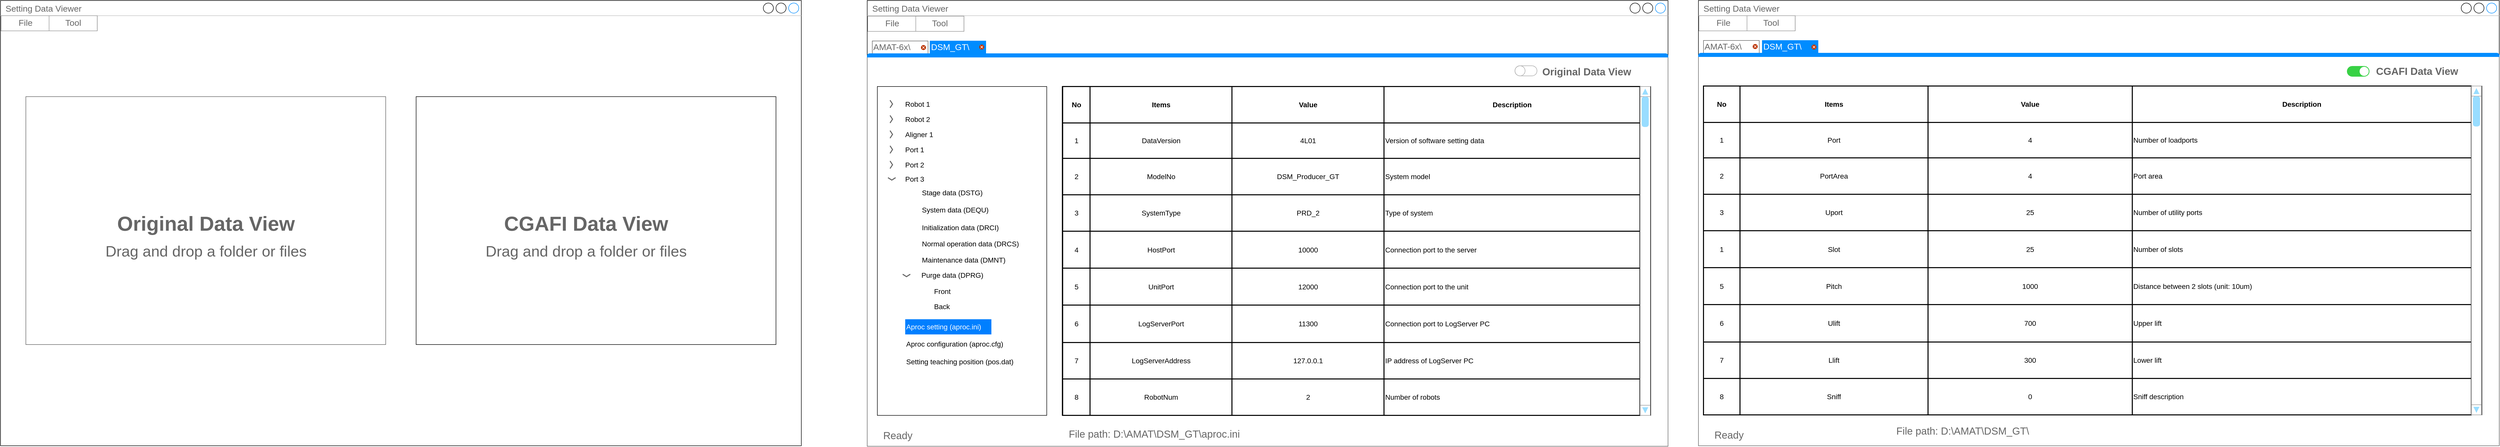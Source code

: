 <mxfile>
    <diagram id="3_IbKChYlmd3eDV4ek93" name="Page-1">
        <mxGraphModel dx="5544" dy="3000" grid="1" gridSize="10" guides="1" tooltips="1" connect="1" arrows="1" fold="1" page="1" pageScale="1" pageWidth="1600" pageHeight="900" math="0" shadow="0">
            <root>
                <mxCell id="0"/>
                <mxCell id="1" parent="0"/>
                <mxCell id="167" value="" style="group" parent="1" vertex="1" connectable="0">
                    <mxGeometry x="10" y="10" width="1580" height="880" as="geometry"/>
                </mxCell>
                <mxCell id="2" value="Setting Data Viewer" style="strokeWidth=1;shadow=0;dashed=0;align=center;html=1;shape=mxgraph.mockup.containers.window;align=left;verticalAlign=top;spacingLeft=8;strokeColor2=#008cff;strokeColor3=#c4c4c4;fontColor=#666666;mainText=;fontSize=17;labelBackgroundColor=none;" parent="167" vertex="1">
                    <mxGeometry width="1580" height="880" as="geometry"/>
                </mxCell>
                <mxCell id="8" value="" style="strokeWidth=1;shadow=0;dashed=0;align=center;html=1;shape=mxgraph.mockup.forms.rrect;rSize=0;strokeColor=#999999;" parent="167" vertex="1">
                    <mxGeometry x="1" y="30" width="190" height="30" as="geometry"/>
                </mxCell>
                <mxCell id="9" value="File" style="strokeColor=inherit;fillColor=inherit;gradientColor=inherit;strokeWidth=1;shadow=0;dashed=0;align=center;html=1;shape=mxgraph.mockup.forms.rrect;rSize=0;fontSize=17;fontColor=#666666;" parent="8" vertex="1">
                    <mxGeometry width="95" height="30" as="geometry"/>
                </mxCell>
                <mxCell id="10" value="Tool" style="strokeColor=inherit;fillColor=inherit;gradientColor=inherit;strokeWidth=1;shadow=0;dashed=0;align=center;html=1;shape=mxgraph.mockup.forms.rrect;rSize=0;fontSize=17;fontColor=#666666;" parent="8" vertex="1">
                    <mxGeometry x="94.829" width="95" height="30" as="geometry"/>
                </mxCell>
                <mxCell id="37" value="" style="whiteSpace=wrap;html=1;strokeColor=#666666;fontColor=#666666;" parent="167" vertex="1">
                    <mxGeometry x="50" y="190" width="710" height="490" as="geometry"/>
                </mxCell>
                <mxCell id="38" value="" style="whiteSpace=wrap;html=1;" parent="167" vertex="1">
                    <mxGeometry x="820" y="190" width="710" height="490" as="geometry"/>
                </mxCell>
                <mxCell id="39" value="&lt;font color=&quot;#666666&quot;&gt;Original Data View&lt;/font&gt;" style="text;html=1;align=center;verticalAlign=middle;resizable=0;points=[];autosize=1;strokeColor=none;fillColor=none;fontStyle=1;fontSize=40;" parent="167" vertex="1">
                    <mxGeometry x="220" y="410" width="370" height="60" as="geometry"/>
                </mxCell>
                <mxCell id="40" value="&lt;font color=&quot;#666666&quot;&gt;CGAFI Data View&lt;/font&gt;" style="text;html=1;align=center;verticalAlign=middle;resizable=0;points=[];autosize=1;strokeColor=none;fillColor=none;fontStyle=1;fontSize=40;" parent="167" vertex="1">
                    <mxGeometry x="980" y="410" width="350" height="60" as="geometry"/>
                </mxCell>
                <mxCell id="59" value="Drag and drop a folder or files" style="text;html=1;align=center;verticalAlign=middle;resizable=0;points=[];autosize=1;strokeColor=none;fillColor=none;fontSize=30;fontColor=#666666;" parent="167" vertex="1">
                    <mxGeometry x="195" y="470" width="420" height="50" as="geometry"/>
                </mxCell>
                <mxCell id="60" value="Drag and drop a folder or files" style="text;html=1;align=center;verticalAlign=middle;resizable=0;points=[];autosize=1;strokeColor=none;fillColor=none;fontSize=30;fontColor=#666666;" parent="167" vertex="1">
                    <mxGeometry x="945" y="470" width="420" height="50" as="geometry"/>
                </mxCell>
                <mxCell id="168" value="" style="group" parent="1" vertex="1" connectable="0">
                    <mxGeometry x="1720" y="10" width="1580" height="881" as="geometry"/>
                </mxCell>
                <mxCell id="25" value="Setting Data Viewer" style="strokeWidth=1;shadow=0;dashed=0;align=center;html=1;shape=mxgraph.mockup.containers.window;align=left;verticalAlign=top;spacingLeft=8;strokeColor2=#008cff;strokeColor3=#c4c4c4;fontColor=#666666;mainText=;fontSize=17;labelBackgroundColor=none;" parent="168" vertex="1">
                    <mxGeometry width="1580" height="880" as="geometry"/>
                </mxCell>
                <mxCell id="26" value="" style="strokeWidth=1;shadow=0;dashed=0;align=center;html=1;shape=mxgraph.mockup.containers.marginRect2;rectMarginTop=32;strokeColor=#666666;gradientColor=none;" parent="168" vertex="1">
                    <mxGeometry y="80" width="1580" height="801" as="geometry"/>
                </mxCell>
                <mxCell id="27" value="AMAT-6x\" style="strokeColor=inherit;fillColor=inherit;gradientColor=inherit;strokeWidth=1;shadow=0;dashed=0;align=left;html=1;shape=mxgraph.mockup.containers.rrect;rSize=0;fontSize=17;fontColor=#666666;gradientColor=none;" parent="26" vertex="1">
                    <mxGeometry width="110" height="25" relative="1" as="geometry">
                        <mxPoint x="10" as="offset"/>
                    </mxGeometry>
                </mxCell>
                <mxCell id="28" value="DSM_GT\" style="strokeWidth=1;shadow=0;dashed=0;align=left;html=1;shape=mxgraph.mockup.containers.rrect;rSize=0;fontSize=17;fontColor=#ffffff;strokeColor=#008cff;fillColor=#008cff;" parent="26" vertex="1">
                    <mxGeometry width="110" height="25" relative="1" as="geometry">
                        <mxPoint x="124" as="offset"/>
                    </mxGeometry>
                </mxCell>
                <mxCell id="30" value="" style="strokeWidth=1;shadow=0;dashed=0;align=center;html=1;shape=mxgraph.mockup.containers.topButton;rSize=5;strokeColor=#008cff;fillColor=#008cff;gradientColor=none;resizeWidth=1;movable=0;deletable=1;" parent="26" vertex="1">
                    <mxGeometry width="1580" height="7" relative="1" as="geometry">
                        <mxPoint y="25" as="offset"/>
                    </mxGeometry>
                </mxCell>
                <mxCell id="32" value="" style="whiteSpace=wrap;html=1;" parent="26" vertex="1">
                    <mxGeometry x="384.62" y="90" width="1161.24" height="650" as="geometry"/>
                </mxCell>
                <mxCell id="58" value="" style="group" parent="26" vertex="1" connectable="0">
                    <mxGeometry x="20" y="90" width="334.23" height="650" as="geometry"/>
                </mxCell>
                <mxCell id="33" value="" style="whiteSpace=wrap;html=1;" parent="58" vertex="1">
                    <mxGeometry width="334.23" height="650" as="geometry"/>
                </mxCell>
                <mxCell id="50" value="" style="group" parent="58" vertex="1" connectable="0">
                    <mxGeometry x="25" y="20.0" width="140" height="30" as="geometry"/>
                </mxCell>
                <mxCell id="51" value="" style="html=1;verticalLabelPosition=bottom;labelBackgroundColor=#ffffff;verticalAlign=top;shadow=0;dashed=0;strokeWidth=2;shape=mxgraph.ios7.misc.down;strokeColor=#666666;fontSize=12;fontColor=#000000;fillColor=#666666;rotation=-90;" parent="50" vertex="1">
                    <mxGeometry x="-5" y="12.174" width="15" height="4.87" as="geometry"/>
                </mxCell>
                <mxCell id="52" value="&lt;font style=&quot;font-size: 14px;&quot;&gt;Robot 1&lt;/font&gt;" style="text;html=1;align=left;verticalAlign=middle;resizable=0;points=[];autosize=1;strokeColor=none;fillColor=none;fontSize=12;fontColor=#000000;" parent="50" vertex="1">
                    <mxGeometry x="28" width="70" height="30" as="geometry"/>
                </mxCell>
                <mxCell id="90" value="" style="group" parent="58" vertex="1" connectable="0">
                    <mxGeometry x="25" y="110.0" width="140" height="30" as="geometry"/>
                </mxCell>
                <mxCell id="91" value="" style="html=1;verticalLabelPosition=bottom;labelBackgroundColor=#ffffff;verticalAlign=top;shadow=0;dashed=0;strokeWidth=2;shape=mxgraph.ios7.misc.down;strokeColor=#666666;fontSize=12;fontColor=#000000;fillColor=#666666;rotation=-90;" parent="90" vertex="1">
                    <mxGeometry x="-5" y="12.174" width="15" height="4.87" as="geometry"/>
                </mxCell>
                <mxCell id="92" value="&lt;font style=&quot;font-size: 14px;&quot;&gt;Port 1&lt;/font&gt;" style="text;html=1;align=left;verticalAlign=middle;resizable=0;points=[];autosize=1;strokeColor=none;fillColor=none;fontSize=12;fontColor=#000000;" parent="90" vertex="1">
                    <mxGeometry x="28" width="60" height="30" as="geometry"/>
                </mxCell>
                <mxCell id="84" value="" style="group" parent="58" vertex="1" connectable="0">
                    <mxGeometry x="25" y="80.0" width="140" height="30" as="geometry"/>
                </mxCell>
                <mxCell id="85" value="" style="html=1;verticalLabelPosition=bottom;labelBackgroundColor=#ffffff;verticalAlign=top;shadow=0;dashed=0;strokeWidth=2;shape=mxgraph.ios7.misc.down;strokeColor=#666666;fontSize=12;fontColor=#000000;fillColor=#666666;rotation=-90;" parent="84" vertex="1">
                    <mxGeometry x="-5" y="12.174" width="15" height="4.87" as="geometry"/>
                </mxCell>
                <mxCell id="86" value="&lt;font style=&quot;font-size: 14px;&quot;&gt;Aligner 1&lt;/font&gt;" style="text;html=1;align=left;verticalAlign=middle;resizable=0;points=[];autosize=1;strokeColor=none;fillColor=none;fontSize=12;fontColor=#000000;" parent="84" vertex="1">
                    <mxGeometry x="28" width="80" height="30" as="geometry"/>
                </mxCell>
                <mxCell id="81" value="" style="group" parent="58" vertex="1" connectable="0">
                    <mxGeometry x="25" y="50.0" width="140" height="30" as="geometry"/>
                </mxCell>
                <mxCell id="82" value="" style="html=1;verticalLabelPosition=bottom;labelBackgroundColor=#ffffff;verticalAlign=top;shadow=0;dashed=0;strokeWidth=2;shape=mxgraph.ios7.misc.down;strokeColor=#666666;fontSize=12;fontColor=#000000;fillColor=#666666;rotation=-90;" parent="81" vertex="1">
                    <mxGeometry x="-5" y="12.174" width="15" height="4.87" as="geometry"/>
                </mxCell>
                <mxCell id="83" value="&lt;font style=&quot;font-size: 14px;&quot;&gt;Robot 2&lt;/font&gt;" style="text;html=1;align=left;verticalAlign=middle;resizable=0;points=[];autosize=1;strokeColor=none;fillColor=none;fontSize=12;fontColor=#000000;" parent="81" vertex="1">
                    <mxGeometry x="28" width="70" height="30" as="geometry"/>
                </mxCell>
                <mxCell id="87" value="" style="group" parent="58" vertex="1" connectable="0">
                    <mxGeometry x="25" y="140.0" width="140" height="30" as="geometry"/>
                </mxCell>
                <mxCell id="88" value="" style="html=1;verticalLabelPosition=bottom;labelBackgroundColor=#ffffff;verticalAlign=top;shadow=0;dashed=0;strokeWidth=2;shape=mxgraph.ios7.misc.down;strokeColor=#666666;fontSize=12;fontColor=#000000;fillColor=#666666;rotation=-90;" parent="87" vertex="1">
                    <mxGeometry x="-5" y="12.174" width="15" height="4.87" as="geometry"/>
                </mxCell>
                <mxCell id="89" value="&lt;font style=&quot;font-size: 14px;&quot;&gt;Port 2&lt;/font&gt;" style="text;html=1;align=left;verticalAlign=middle;resizable=0;points=[];autosize=1;strokeColor=none;fillColor=none;fontSize=12;fontColor=#000000;" parent="87" vertex="1">
                    <mxGeometry x="28" width="60" height="30" as="geometry"/>
                </mxCell>
                <mxCell id="54" value="" style="group" parent="58" vertex="1" connectable="0">
                    <mxGeometry x="50" y="358.437" width="185" height="30" as="geometry"/>
                </mxCell>
                <mxCell id="55" value="&lt;font style=&quot;font-size: 14px;&quot;&gt;Purge data (DPRG)&lt;/font&gt;" style="text;html=1;align=left;verticalAlign=middle;resizable=0;points=[];autosize=1;strokeColor=none;fillColor=none;fontSize=12;fontColor=#000000;" parent="54" vertex="1">
                    <mxGeometry x="35" width="150" height="30" as="geometry"/>
                </mxCell>
                <mxCell id="56" value="" style="html=1;verticalLabelPosition=bottom;labelBackgroundColor=#ffffff;verticalAlign=top;shadow=0;dashed=0;strokeWidth=2;shape=mxgraph.ios7.misc.down;strokeColor=#666666;fontSize=12;fontColor=#000000;fillColor=#666666;rotation=0;" parent="54" vertex="1">
                    <mxGeometry y="12.562" width="15" height="4.87" as="geometry"/>
                </mxCell>
                <mxCell id="42" value="" style="group" parent="58" vertex="1" connectable="0">
                    <mxGeometry x="21" y="168.44" width="146" height="30" as="geometry"/>
                </mxCell>
                <mxCell id="43" value="" style="html=1;verticalLabelPosition=bottom;labelBackgroundColor=#ffffff;verticalAlign=top;shadow=0;dashed=0;strokeWidth=2;shape=mxgraph.ios7.misc.down;strokeColor=#666666;fontSize=12;fontColor=#000000;fillColor=#666666;rotation=0;" parent="42" vertex="1">
                    <mxGeometry y="11.687" width="15" height="4.87" as="geometry"/>
                </mxCell>
                <mxCell id="44" value="&lt;font style=&quot;font-size: 14px;&quot;&gt;Port 3&lt;/font&gt;" style="text;html=1;align=left;verticalAlign=middle;resizable=0;points=[];autosize=1;strokeColor=none;fillColor=none;fontSize=12;fontColor=#000000;" parent="42" vertex="1">
                    <mxGeometry x="32" width="60" height="30" as="geometry"/>
                </mxCell>
                <mxCell id="95" value="&lt;font style=&quot;font-size: 14px;&quot;&gt;Front&lt;/font&gt;" style="text;html=1;align=left;verticalAlign=middle;resizable=0;points=[];autosize=1;strokeColor=none;fillColor=none;fontSize=12;fontColor=#000000;" parent="58" vertex="1">
                    <mxGeometry x="110" y="389.997" width="60" height="30" as="geometry"/>
                </mxCell>
                <mxCell id="97" value="&lt;font style=&quot;font-size: 14px;&quot;&gt;Back&lt;/font&gt;" style="text;html=1;align=left;verticalAlign=middle;resizable=0;points=[];autosize=1;strokeColor=none;fillColor=none;fontSize=12;fontColor=#000000;" parent="58" vertex="1">
                    <mxGeometry x="110" y="419.997" width="50" height="30" as="geometry"/>
                </mxCell>
                <mxCell id="98" value="&lt;font style=&quot;font-size: 14px;&quot;&gt;Stage data (DSTG)&lt;/font&gt;" style="text;html=1;align=left;verticalAlign=middle;resizable=0;points=[];autosize=1;strokeColor=none;fillColor=none;fontSize=12;fontColor=#000000;" parent="58" vertex="1">
                    <mxGeometry x="86" y="194.997" width="140" height="30" as="geometry"/>
                </mxCell>
                <mxCell id="99" value="&lt;span style=&quot;font-size: 14px;&quot;&gt;System data (DEQU)&lt;/span&gt;" style="text;html=1;align=left;verticalAlign=middle;resizable=0;points=[];autosize=1;strokeColor=none;fillColor=none;fontSize=12;fontColor=#000000;" parent="58" vertex="1">
                    <mxGeometry x="86" y="228.997" width="150" height="30" as="geometry"/>
                </mxCell>
                <mxCell id="100" value="&lt;span style=&quot;font-size: 14px;&quot;&gt;Initialization data (DRCI)&lt;/span&gt;" style="text;html=1;align=left;verticalAlign=middle;resizable=0;points=[];autosize=1;strokeColor=none;fillColor=none;fontSize=12;fontColor=#000000;" parent="58" vertex="1">
                    <mxGeometry x="86" y="263.997" width="180" height="30" as="geometry"/>
                </mxCell>
                <mxCell id="102" value="&lt;span style=&quot;font-size: 14px;&quot;&gt;Maintenance data (DMNT)&lt;/span&gt;" style="text;html=1;align=left;verticalAlign=middle;resizable=0;points=[];autosize=1;strokeColor=none;fillColor=none;fontSize=12;fontColor=#000000;" parent="58" vertex="1">
                    <mxGeometry x="86" y="328.437" width="190" height="30" as="geometry"/>
                </mxCell>
                <mxCell id="101" value="&lt;span style=&quot;font-size: 14px;&quot;&gt;Normal operation data (DRCS)&lt;/span&gt;" style="text;html=1;align=left;verticalAlign=middle;resizable=0;points=[];autosize=1;strokeColor=none;fillColor=none;fontSize=12;fontColor=#000000;" parent="58" vertex="1">
                    <mxGeometry x="86" y="296.437" width="210" height="30" as="geometry"/>
                </mxCell>
                <mxCell id="106" value="&lt;font color=&quot;#ffffff&quot; style=&quot;font-size: 14px;&quot;&gt;Aproc setting (aproc.ini)&lt;/font&gt;" style="text;html=1;align=left;verticalAlign=middle;resizable=0;points=[];autosize=1;strokeColor=none;fillColor=#007FFF;fontSize=12;fontColor=#000000;" parent="58" vertex="1">
                    <mxGeometry x="55" y="459.997" width="170" height="30" as="geometry"/>
                </mxCell>
                <mxCell id="107" value="&lt;span style=&quot;font-size: 14px;&quot;&gt;Aproc configuration (aproc.cfg)&lt;/span&gt;" style="text;html=1;align=left;verticalAlign=middle;resizable=0;points=[];autosize=1;strokeColor=none;fillColor=none;fontSize=12;fontColor=#000000;" parent="58" vertex="1">
                    <mxGeometry x="55" y="493.997" width="210" height="30" as="geometry"/>
                </mxCell>
                <mxCell id="108" value="&lt;span style=&quot;font-size: 14px;&quot;&gt;Setting teaching position (pos.dat)&lt;/span&gt;" style="text;html=1;align=left;verticalAlign=middle;resizable=0;points=[];autosize=1;strokeColor=none;fillColor=none;fontSize=12;fontColor=#000000;" parent="58" vertex="1">
                    <mxGeometry x="55" y="528.997" width="240" height="30" as="geometry"/>
                </mxCell>
                <mxCell id="93" value="&lt;font style=&quot;font-size: 20px;&quot;&gt;Ready&lt;/font&gt;" style="text;html=1;align=center;verticalAlign=middle;resizable=0;points=[];autosize=1;strokeColor=none;fillColor=none;fontSize=30;fontColor=#666666;" parent="26" vertex="1">
                    <mxGeometry x="20" y="751" width="80" height="50" as="geometry"/>
                </mxCell>
                <mxCell id="109" value="Original Data View" style="text;html=1;align=left;verticalAlign=middle;resizable=0;points=[];autosize=1;strokeColor=none;fillColor=none;fontSize=20;fontColor=#666666;fontStyle=1" parent="26" vertex="1">
                    <mxGeometry x="1330" y="40" width="200" height="40" as="geometry"/>
                </mxCell>
                <mxCell id="110" value="&lt;font color=&quot;#666666&quot;&gt;File path: D:\AMAT\DSM_GT\aproc.ini&lt;/font&gt;" style="text;html=1;align=center;verticalAlign=middle;resizable=0;points=[];autosize=1;strokeColor=none;fillColor=none;fontSize=20;fontColor=#FFFFFF;" parent="26" vertex="1">
                    <mxGeometry x="385.62" y="756" width="360" height="40" as="geometry"/>
                </mxCell>
                <mxCell id="171" value="" style="shape=table;html=1;whiteSpace=wrap;startSize=0;container=1;collapsible=0;childLayout=tableLayout;strokeWidth=2;" vertex="1" parent="26">
                    <mxGeometry x="385.62" y="90" width="1139" height="650" as="geometry"/>
                </mxCell>
                <mxCell id="172" value="" style="shape=tableRow;horizontal=0;startSize=0;swimlaneHead=0;swimlaneBody=0;top=0;left=0;bottom=0;right=0;collapsible=0;dropTarget=0;fillColor=none;points=[[0,0.5],[1,0.5]];portConstraint=eastwest;" vertex="1" parent="171">
                    <mxGeometry width="1139" height="72" as="geometry"/>
                </mxCell>
                <mxCell id="173" value="&lt;font style=&quot;font-size: 14px;&quot;&gt;No&lt;/font&gt;" style="shape=partialRectangle;html=1;whiteSpace=wrap;connectable=0;fillColor=none;top=0;left=0;bottom=0;right=0;overflow=hidden;fontStyle=1" vertex="1" parent="172">
                    <mxGeometry width="54" height="72" as="geometry">
                        <mxRectangle width="54" height="72" as="alternateBounds"/>
                    </mxGeometry>
                </mxCell>
                <mxCell id="174" value="&lt;font style=&quot;font-size: 14px;&quot;&gt;Items&lt;/font&gt;" style="shape=partialRectangle;html=1;whiteSpace=wrap;connectable=0;fillColor=none;top=0;left=0;bottom=0;right=0;overflow=hidden;fontStyle=1" vertex="1" parent="172">
                    <mxGeometry x="54" width="280" height="72" as="geometry">
                        <mxRectangle width="280" height="72" as="alternateBounds"/>
                    </mxGeometry>
                </mxCell>
                <mxCell id="181" value="&lt;font style=&quot;font-size: 14px;&quot;&gt;Value&lt;/font&gt;" style="shape=partialRectangle;html=1;whiteSpace=wrap;connectable=0;fillColor=none;top=0;left=0;bottom=0;right=0;overflow=hidden;fontStyle=1" vertex="1" parent="172">
                    <mxGeometry x="334" width="300" height="72" as="geometry">
                        <mxRectangle width="300" height="72" as="alternateBounds"/>
                    </mxGeometry>
                </mxCell>
                <mxCell id="184" value="&lt;font style=&quot;font-size: 14px;&quot;&gt;Description&lt;/font&gt;" style="shape=partialRectangle;html=1;whiteSpace=wrap;connectable=0;fillColor=none;top=0;left=0;bottom=0;right=0;overflow=hidden;fontStyle=1" vertex="1" parent="172">
                    <mxGeometry x="634" width="505" height="72" as="geometry">
                        <mxRectangle width="505" height="72" as="alternateBounds"/>
                    </mxGeometry>
                </mxCell>
                <mxCell id="175" value="" style="shape=tableRow;horizontal=0;startSize=0;swimlaneHead=0;swimlaneBody=0;top=0;left=0;bottom=0;right=0;collapsible=0;dropTarget=0;fillColor=none;points=[[0,0.5],[1,0.5]];portConstraint=eastwest;" vertex="1" parent="171">
                    <mxGeometry y="72" width="1139" height="70" as="geometry"/>
                </mxCell>
                <mxCell id="176" value="1" style="shape=partialRectangle;html=1;whiteSpace=wrap;connectable=0;fillColor=none;top=0;left=0;bottom=0;right=0;overflow=hidden;fontSize=14;" vertex="1" parent="175">
                    <mxGeometry width="54" height="70" as="geometry">
                        <mxRectangle width="54" height="70" as="alternateBounds"/>
                    </mxGeometry>
                </mxCell>
                <mxCell id="177" value="&lt;font style=&quot;font-size: 14px;&quot;&gt;DataVersion&lt;/font&gt;" style="shape=partialRectangle;html=1;whiteSpace=wrap;connectable=0;fillColor=none;top=0;left=0;bottom=0;right=0;overflow=hidden;" vertex="1" parent="175">
                    <mxGeometry x="54" width="280" height="70" as="geometry">
                        <mxRectangle width="280" height="70" as="alternateBounds"/>
                    </mxGeometry>
                </mxCell>
                <mxCell id="182" value="&lt;font style=&quot;font-size: 14px;&quot;&gt;4L01&lt;/font&gt;" style="shape=partialRectangle;html=1;whiteSpace=wrap;connectable=0;fillColor=none;top=0;left=0;bottom=0;right=0;overflow=hidden;" vertex="1" parent="175">
                    <mxGeometry x="334" width="300" height="70" as="geometry">
                        <mxRectangle width="300" height="70" as="alternateBounds"/>
                    </mxGeometry>
                </mxCell>
                <mxCell id="185" value="&lt;font style=&quot;border-color: var(--border-color); font-size: 14px;&quot;&gt;Version of software setting&amp;nbsp;&lt;/font&gt;&lt;span style=&quot;border-color: var(--border-color); font-size: 14px;&quot;&gt;data&amp;nbsp;&lt;/span&gt;" style="shape=partialRectangle;html=1;whiteSpace=wrap;connectable=0;fillColor=none;top=0;left=0;bottom=0;right=0;overflow=hidden;align=left;" vertex="1" parent="175">
                    <mxGeometry x="634" width="505" height="70" as="geometry">
                        <mxRectangle width="505" height="70" as="alternateBounds"/>
                    </mxGeometry>
                </mxCell>
                <mxCell id="178" value="" style="shape=tableRow;horizontal=0;startSize=0;swimlaneHead=0;swimlaneBody=0;top=0;left=0;bottom=0;right=0;collapsible=0;dropTarget=0;fillColor=none;points=[[0,0.5],[1,0.5]];portConstraint=eastwest;" vertex="1" parent="171">
                    <mxGeometry y="142" width="1139" height="72" as="geometry"/>
                </mxCell>
                <mxCell id="179" value="&lt;span style=&quot;font-size: 14px;&quot;&gt;2&lt;/span&gt;" style="shape=partialRectangle;html=1;whiteSpace=wrap;connectable=0;fillColor=none;top=0;left=0;bottom=0;right=0;overflow=hidden;" vertex="1" parent="178">
                    <mxGeometry width="54" height="72" as="geometry">
                        <mxRectangle width="54" height="72" as="alternateBounds"/>
                    </mxGeometry>
                </mxCell>
                <mxCell id="180" value="&lt;span style=&quot;font-size: 14px;&quot;&gt;ModelNo&lt;/span&gt;" style="shape=partialRectangle;html=1;whiteSpace=wrap;connectable=0;fillColor=none;top=0;left=0;bottom=0;right=0;overflow=hidden;" vertex="1" parent="178">
                    <mxGeometry x="54" width="280" height="72" as="geometry">
                        <mxRectangle width="280" height="72" as="alternateBounds"/>
                    </mxGeometry>
                </mxCell>
                <mxCell id="183" value="&lt;span style=&quot;font-size: 14px;&quot;&gt;DSM_Producer_GT&lt;/span&gt;" style="shape=partialRectangle;html=1;whiteSpace=wrap;connectable=0;fillColor=none;top=0;left=0;bottom=0;right=0;overflow=hidden;" vertex="1" parent="178">
                    <mxGeometry x="334" width="300" height="72" as="geometry">
                        <mxRectangle width="300" height="72" as="alternateBounds"/>
                    </mxGeometry>
                </mxCell>
                <mxCell id="186" value="&lt;span style=&quot;font-size: 14px;&quot;&gt;System model&lt;/span&gt;" style="shape=partialRectangle;html=1;whiteSpace=wrap;connectable=0;fillColor=none;top=0;left=0;bottom=0;right=0;overflow=hidden;align=left;" vertex="1" parent="178">
                    <mxGeometry x="634" width="505" height="72" as="geometry">
                        <mxRectangle width="505" height="72" as="alternateBounds"/>
                    </mxGeometry>
                </mxCell>
                <mxCell id="196" style="shape=tableRow;horizontal=0;startSize=0;swimlaneHead=0;swimlaneBody=0;top=0;left=0;bottom=0;right=0;collapsible=0;dropTarget=0;fillColor=none;points=[[0,0.5],[1,0.5]];portConstraint=eastwest;" vertex="1" parent="171">
                    <mxGeometry y="214" width="1139" height="72" as="geometry"/>
                </mxCell>
                <mxCell id="197" value="&lt;span style=&quot;font-size: 14px;&quot;&gt;3&lt;/span&gt;" style="shape=partialRectangle;html=1;whiteSpace=wrap;connectable=0;fillColor=none;top=0;left=0;bottom=0;right=0;overflow=hidden;" vertex="1" parent="196">
                    <mxGeometry width="54" height="72" as="geometry">
                        <mxRectangle width="54" height="72" as="alternateBounds"/>
                    </mxGeometry>
                </mxCell>
                <mxCell id="198" value="&lt;span style=&quot;font-size: 14px;&quot;&gt;SystemType&lt;/span&gt;" style="shape=partialRectangle;html=1;whiteSpace=wrap;connectable=0;fillColor=none;top=0;left=0;bottom=0;right=0;overflow=hidden;" vertex="1" parent="196">
                    <mxGeometry x="54" width="280" height="72" as="geometry">
                        <mxRectangle width="280" height="72" as="alternateBounds"/>
                    </mxGeometry>
                </mxCell>
                <mxCell id="199" value="&lt;span style=&quot;font-size: 14px;&quot;&gt;PRD_2&lt;/span&gt;" style="shape=partialRectangle;html=1;whiteSpace=wrap;connectable=0;fillColor=none;top=0;left=0;bottom=0;right=0;overflow=hidden;" vertex="1" parent="196">
                    <mxGeometry x="334" width="300" height="72" as="geometry">
                        <mxRectangle width="300" height="72" as="alternateBounds"/>
                    </mxGeometry>
                </mxCell>
                <mxCell id="200" value="&lt;span style=&quot;font-size: 14px;&quot;&gt;Type of system&lt;/span&gt;" style="shape=partialRectangle;html=1;whiteSpace=wrap;connectable=0;fillColor=none;top=0;left=0;bottom=0;right=0;overflow=hidden;align=left;" vertex="1" parent="196">
                    <mxGeometry x="634" width="505" height="72" as="geometry">
                        <mxRectangle width="505" height="72" as="alternateBounds"/>
                    </mxGeometry>
                </mxCell>
                <mxCell id="202" style="shape=tableRow;horizontal=0;startSize=0;swimlaneHead=0;swimlaneBody=0;top=0;left=0;bottom=0;right=0;collapsible=0;dropTarget=0;fillColor=none;points=[[0,0.5],[1,0.5]];portConstraint=eastwest;" vertex="1" parent="171">
                    <mxGeometry y="286" width="1139" height="73" as="geometry"/>
                </mxCell>
                <mxCell id="203" value="&lt;span style=&quot;font-size: 14px;&quot;&gt;4&lt;/span&gt;" style="shape=partialRectangle;html=1;whiteSpace=wrap;connectable=0;fillColor=none;top=0;left=0;bottom=0;right=0;overflow=hidden;" vertex="1" parent="202">
                    <mxGeometry width="54" height="73" as="geometry">
                        <mxRectangle width="54" height="73" as="alternateBounds"/>
                    </mxGeometry>
                </mxCell>
                <mxCell id="204" value="&lt;span style=&quot;font-size: 14px;&quot;&gt;HostPort&lt;/span&gt;" style="shape=partialRectangle;html=1;whiteSpace=wrap;connectable=0;fillColor=none;top=0;left=0;bottom=0;right=0;overflow=hidden;" vertex="1" parent="202">
                    <mxGeometry x="54" width="280" height="73" as="geometry">
                        <mxRectangle width="280" height="73" as="alternateBounds"/>
                    </mxGeometry>
                </mxCell>
                <mxCell id="205" value="&lt;span style=&quot;font-size: 14px;&quot;&gt;10000&lt;/span&gt;" style="shape=partialRectangle;html=1;whiteSpace=wrap;connectable=0;fillColor=none;top=0;left=0;bottom=0;right=0;overflow=hidden;" vertex="1" parent="202">
                    <mxGeometry x="334" width="300" height="73" as="geometry">
                        <mxRectangle width="300" height="73" as="alternateBounds"/>
                    </mxGeometry>
                </mxCell>
                <mxCell id="206" value="&lt;span style=&quot;font-size: 14px;&quot;&gt;Connection port to the server&lt;/span&gt;" style="shape=partialRectangle;html=1;whiteSpace=wrap;connectable=0;fillColor=none;top=0;left=0;bottom=0;right=0;overflow=hidden;align=left;" vertex="1" parent="202">
                    <mxGeometry x="634" width="505" height="73" as="geometry">
                        <mxRectangle width="505" height="73" as="alternateBounds"/>
                    </mxGeometry>
                </mxCell>
                <mxCell id="208" style="shape=tableRow;horizontal=0;startSize=0;swimlaneHead=0;swimlaneBody=0;top=0;left=0;bottom=0;right=0;collapsible=0;dropTarget=0;fillColor=none;points=[[0,0.5],[1,0.5]];portConstraint=eastwest;" vertex="1" parent="171">
                    <mxGeometry y="359" width="1139" height="73" as="geometry"/>
                </mxCell>
                <mxCell id="209" value="&lt;span style=&quot;font-size: 14px;&quot;&gt;5&lt;/span&gt;" style="shape=partialRectangle;html=1;whiteSpace=wrap;connectable=0;fillColor=none;top=0;left=0;bottom=0;right=0;overflow=hidden;" vertex="1" parent="208">
                    <mxGeometry width="54" height="73" as="geometry">
                        <mxRectangle width="54" height="73" as="alternateBounds"/>
                    </mxGeometry>
                </mxCell>
                <mxCell id="210" value="&lt;span style=&quot;font-size: 14px;&quot;&gt;UnitPort&lt;/span&gt;" style="shape=partialRectangle;html=1;whiteSpace=wrap;connectable=0;fillColor=none;top=0;left=0;bottom=0;right=0;overflow=hidden;" vertex="1" parent="208">
                    <mxGeometry x="54" width="280" height="73" as="geometry">
                        <mxRectangle width="280" height="73" as="alternateBounds"/>
                    </mxGeometry>
                </mxCell>
                <mxCell id="211" value="&lt;span style=&quot;font-size: 14px;&quot;&gt;12000&lt;/span&gt;" style="shape=partialRectangle;html=1;whiteSpace=wrap;connectable=0;fillColor=none;top=0;left=0;bottom=0;right=0;overflow=hidden;" vertex="1" parent="208">
                    <mxGeometry x="334" width="300" height="73" as="geometry">
                        <mxRectangle width="300" height="73" as="alternateBounds"/>
                    </mxGeometry>
                </mxCell>
                <mxCell id="212" value="&lt;span style=&quot;font-size: 14px;&quot;&gt;Connection port to the unit&lt;/span&gt;" style="shape=partialRectangle;html=1;whiteSpace=wrap;connectable=0;fillColor=none;top=0;left=0;bottom=0;right=0;overflow=hidden;align=left;" vertex="1" parent="208">
                    <mxGeometry x="634" width="505" height="73" as="geometry">
                        <mxRectangle width="505" height="73" as="alternateBounds"/>
                    </mxGeometry>
                </mxCell>
                <mxCell id="226" style="shape=tableRow;horizontal=0;startSize=0;swimlaneHead=0;swimlaneBody=0;top=0;left=0;bottom=0;right=0;collapsible=0;dropTarget=0;fillColor=none;points=[[0,0.5],[1,0.5]];portConstraint=eastwest;" vertex="1" parent="171">
                    <mxGeometry y="432" width="1139" height="74" as="geometry"/>
                </mxCell>
                <mxCell id="227" value="&lt;span style=&quot;font-size: 14px;&quot;&gt;6&lt;/span&gt;" style="shape=partialRectangle;html=1;whiteSpace=wrap;connectable=0;fillColor=none;top=0;left=0;bottom=0;right=0;overflow=hidden;" vertex="1" parent="226">
                    <mxGeometry width="54" height="74" as="geometry">
                        <mxRectangle width="54" height="74" as="alternateBounds"/>
                    </mxGeometry>
                </mxCell>
                <mxCell id="228" value="&lt;span style=&quot;font-size: 14px;&quot;&gt;LogServerPort&lt;/span&gt;" style="shape=partialRectangle;html=1;whiteSpace=wrap;connectable=0;fillColor=none;top=0;left=0;bottom=0;right=0;overflow=hidden;" vertex="1" parent="226">
                    <mxGeometry x="54" width="280" height="74" as="geometry">
                        <mxRectangle width="280" height="74" as="alternateBounds"/>
                    </mxGeometry>
                </mxCell>
                <mxCell id="229" value="&lt;span style=&quot;font-size: 14px;&quot;&gt;11300&lt;/span&gt;" style="shape=partialRectangle;html=1;whiteSpace=wrap;connectable=0;fillColor=none;top=0;left=0;bottom=0;right=0;overflow=hidden;" vertex="1" parent="226">
                    <mxGeometry x="334" width="300" height="74" as="geometry">
                        <mxRectangle width="300" height="74" as="alternateBounds"/>
                    </mxGeometry>
                </mxCell>
                <mxCell id="230" value="&lt;span style=&quot;font-size: 14px;&quot;&gt;Connection port to LogServer PC&lt;/span&gt;" style="shape=partialRectangle;html=1;whiteSpace=wrap;connectable=0;fillColor=none;top=0;left=0;bottom=0;right=0;overflow=hidden;align=left;" vertex="1" parent="226">
                    <mxGeometry x="634" width="505" height="74" as="geometry">
                        <mxRectangle width="505" height="74" as="alternateBounds"/>
                    </mxGeometry>
                </mxCell>
                <mxCell id="221" style="shape=tableRow;horizontal=0;startSize=0;swimlaneHead=0;swimlaneBody=0;top=0;left=0;bottom=0;right=0;collapsible=0;dropTarget=0;fillColor=none;points=[[0,0.5],[1,0.5]];portConstraint=eastwest;" vertex="1" parent="171">
                    <mxGeometry y="506" width="1139" height="72" as="geometry"/>
                </mxCell>
                <mxCell id="222" value="&lt;span style=&quot;font-size: 14px;&quot;&gt;7&lt;/span&gt;" style="shape=partialRectangle;html=1;whiteSpace=wrap;connectable=0;fillColor=none;top=0;left=0;bottom=0;right=0;overflow=hidden;" vertex="1" parent="221">
                    <mxGeometry width="54" height="72" as="geometry">
                        <mxRectangle width="54" height="72" as="alternateBounds"/>
                    </mxGeometry>
                </mxCell>
                <mxCell id="223" value="&lt;span style=&quot;font-size: 14px;&quot;&gt;LogServerAddress&lt;/span&gt;" style="shape=partialRectangle;html=1;whiteSpace=wrap;connectable=0;fillColor=none;top=0;left=0;bottom=0;right=0;overflow=hidden;" vertex="1" parent="221">
                    <mxGeometry x="54" width="280" height="72" as="geometry">
                        <mxRectangle width="280" height="72" as="alternateBounds"/>
                    </mxGeometry>
                </mxCell>
                <mxCell id="224" value="&lt;span style=&quot;font-size: 14px;&quot;&gt;127.0.0.1&lt;/span&gt;" style="shape=partialRectangle;html=1;whiteSpace=wrap;connectable=0;fillColor=none;top=0;left=0;bottom=0;right=0;overflow=hidden;" vertex="1" parent="221">
                    <mxGeometry x="334" width="300" height="72" as="geometry">
                        <mxRectangle width="300" height="72" as="alternateBounds"/>
                    </mxGeometry>
                </mxCell>
                <mxCell id="225" value="&lt;span style=&quot;font-size: 14px;&quot;&gt;IP address of LogServer PC&lt;/span&gt;" style="shape=partialRectangle;html=1;whiteSpace=wrap;connectable=0;fillColor=none;top=0;left=0;bottom=0;right=0;overflow=hidden;align=left;" vertex="1" parent="221">
                    <mxGeometry x="634" width="505" height="72" as="geometry">
                        <mxRectangle width="505" height="72" as="alternateBounds"/>
                    </mxGeometry>
                </mxCell>
                <mxCell id="214" style="shape=tableRow;horizontal=0;startSize=0;swimlaneHead=0;swimlaneBody=0;top=0;left=0;bottom=0;right=0;collapsible=0;dropTarget=0;fillColor=none;points=[[0,0.5],[1,0.5]];portConstraint=eastwest;" vertex="1" parent="171">
                    <mxGeometry y="578" width="1139" height="72" as="geometry"/>
                </mxCell>
                <mxCell id="215" value="&lt;span style=&quot;font-size: 14px;&quot;&gt;8&lt;/span&gt;" style="shape=partialRectangle;html=1;whiteSpace=wrap;connectable=0;fillColor=none;top=0;left=0;bottom=0;right=0;overflow=hidden;" vertex="1" parent="214">
                    <mxGeometry width="54" height="72" as="geometry">
                        <mxRectangle width="54" height="72" as="alternateBounds"/>
                    </mxGeometry>
                </mxCell>
                <mxCell id="216" value="&lt;span style=&quot;font-size: 14px;&quot;&gt;RobotNum&lt;/span&gt;" style="shape=partialRectangle;html=1;whiteSpace=wrap;connectable=0;fillColor=none;top=0;left=0;bottom=0;right=0;overflow=hidden;" vertex="1" parent="214">
                    <mxGeometry x="54" width="280" height="72" as="geometry">
                        <mxRectangle width="280" height="72" as="alternateBounds"/>
                    </mxGeometry>
                </mxCell>
                <mxCell id="217" value="&lt;span style=&quot;font-size: 14px;&quot;&gt;2&lt;/span&gt;" style="shape=partialRectangle;html=1;whiteSpace=wrap;connectable=0;fillColor=none;top=0;left=0;bottom=0;right=0;overflow=hidden;" vertex="1" parent="214">
                    <mxGeometry x="334" width="300" height="72" as="geometry">
                        <mxRectangle width="300" height="72" as="alternateBounds"/>
                    </mxGeometry>
                </mxCell>
                <mxCell id="218" value="&lt;span style=&quot;font-size: 14px;&quot;&gt;Number of robots&lt;/span&gt;" style="shape=partialRectangle;html=1;whiteSpace=wrap;connectable=0;fillColor=none;top=0;left=0;bottom=0;right=0;overflow=hidden;align=left;" vertex="1" parent="214">
                    <mxGeometry x="634" width="505" height="72" as="geometry">
                        <mxRectangle width="505" height="72" as="alternateBounds"/>
                    </mxGeometry>
                </mxCell>
                <mxCell id="283" value="" style="html=1;shadow=0;dashed=0;shape=mxgraph.atlassian.close;fillColor=#BA3200;strokeColor=none;html=1;sketch=0;fontSize=14;aspect=fixed;" vertex="1" parent="26">
                    <mxGeometry x="106" y="8" width="10" height="10" as="geometry"/>
                </mxCell>
                <mxCell id="284" value="" style="html=1;shadow=0;dashed=0;shape=mxgraph.atlassian.close;fillColor=#BA3200;strokeColor=none;html=1;sketch=0;fontSize=14;aspect=fixed;" vertex="1" parent="26">
                    <mxGeometry x="221" y="7" width="10" height="10" as="geometry"/>
                </mxCell>
                <mxCell id="34" value="" style="strokeWidth=1;shadow=0;dashed=0;align=center;html=1;shape=mxgraph.mockup.forms.rrect;rSize=0;strokeColor=#999999;" parent="168" vertex="1">
                    <mxGeometry x="1" y="31" width="190" height="30" as="geometry"/>
                </mxCell>
                <mxCell id="35" value="File" style="strokeColor=inherit;fillColor=inherit;gradientColor=inherit;strokeWidth=1;shadow=0;dashed=0;align=center;html=1;shape=mxgraph.mockup.forms.rrect;rSize=0;fontSize=17;fontColor=#666666;" parent="34" vertex="1">
                    <mxGeometry width="95" height="30" as="geometry"/>
                </mxCell>
                <mxCell id="36" value="Tool" style="strokeColor=inherit;fillColor=inherit;gradientColor=inherit;strokeWidth=1;shadow=0;dashed=0;align=center;html=1;shape=mxgraph.mockup.forms.rrect;rSize=0;fontSize=17;fontColor=#666666;" parent="34" vertex="1">
                    <mxGeometry x="94.829" width="95" height="30" as="geometry"/>
                </mxCell>
                <mxCell id="68" value="" style="html=1;verticalLabelPosition=bottom;labelBackgroundColor=#ffffff;verticalAlign=top;shadow=0;dashed=0;strokeWidth=1;shape=mxgraph.ios7ui.onOffButton;buttonState=off;strokeColor=#38D145;strokeColor2=#aaaaaa;fillColor=#38D145;fillColor2=#ffffff;fontSize=30;fontColor=#666666;" parent="168" vertex="1">
                    <mxGeometry x="1278" y="129" width="43.5" height="20" as="geometry"/>
                </mxCell>
                <mxCell id="220" value="" style="verticalLabelPosition=bottom;shadow=0;dashed=0;align=center;html=1;verticalAlign=top;strokeWidth=1;shape=mxgraph.mockup.navigation.scrollBar;strokeColor=#999999;barPos=100;fillColor2=#99ddff;strokeColor2=none;direction=north;" vertex="1" parent="168">
                    <mxGeometry x="1525" y="170" width="20" height="650" as="geometry"/>
                </mxCell>
                <mxCell id="169" value="" style="group" parent="1" vertex="1" connectable="0">
                    <mxGeometry x="3360" y="10" width="1580" height="880" as="geometry"/>
                </mxCell>
                <mxCell id="111" value="Setting Data Viewer" style="strokeWidth=1;shadow=0;dashed=0;align=center;html=1;shape=mxgraph.mockup.containers.window;align=left;verticalAlign=top;spacingLeft=8;strokeColor2=#008cff;strokeColor3=#c4c4c4;fontColor=#666666;mainText=;fontSize=17;labelBackgroundColor=none;" parent="169" vertex="1">
                    <mxGeometry width="1580" height="880" as="geometry"/>
                </mxCell>
                <mxCell id="112" value="" style="strokeWidth=1;shadow=0;dashed=0;align=center;html=1;shape=mxgraph.mockup.containers.marginRect2;rectMarginTop=32;strokeColor=#666666;gradientColor=none;" parent="169" vertex="1">
                    <mxGeometry y="79" width="1580" height="801" as="geometry"/>
                </mxCell>
                <mxCell id="113" value="AMAT-6x\" style="strokeColor=inherit;fillColor=inherit;gradientColor=inherit;strokeWidth=1;shadow=0;dashed=0;align=left;html=1;shape=mxgraph.mockup.containers.rrect;rSize=0;fontSize=17;fontColor=#666666;gradientColor=none;" parent="112" vertex="1">
                    <mxGeometry width="110" height="25" relative="1" as="geometry">
                        <mxPoint x="10" as="offset"/>
                    </mxGeometry>
                </mxCell>
                <mxCell id="114" value="DSM_GT\" style="strokeWidth=1;shadow=0;dashed=0;align=left;html=1;shape=mxgraph.mockup.containers.rrect;rSize=0;fontSize=17;fontColor=#ffffff;strokeColor=#008cff;fillColor=#008cff;" parent="112" vertex="1">
                    <mxGeometry width="110" height="25" relative="1" as="geometry">
                        <mxPoint x="126" as="offset"/>
                    </mxGeometry>
                </mxCell>
                <mxCell id="115" value="" style="strokeWidth=1;shadow=0;dashed=0;align=center;html=1;shape=mxgraph.mockup.containers.topButton;rSize=5;strokeColor=#008cff;fillColor=#008cff;gradientColor=none;resizeWidth=1;movable=0;deletable=1;" parent="112" vertex="1">
                    <mxGeometry width="1580" height="7" relative="1" as="geometry">
                        <mxPoint y="25" as="offset"/>
                    </mxGeometry>
                </mxCell>
                <mxCell id="116" value="" style="whiteSpace=wrap;html=1;" parent="112" vertex="1">
                    <mxGeometry x="10" y="90" width="1535.86" height="650" as="geometry"/>
                </mxCell>
                <mxCell id="154" value="&lt;font style=&quot;font-size: 20px;&quot;&gt;Ready&lt;/font&gt;" style="text;html=1;align=center;verticalAlign=middle;resizable=0;points=[];autosize=1;strokeColor=none;fillColor=none;fontSize=30;fontColor=#666666;" parent="112" vertex="1">
                    <mxGeometry x="20" y="751" width="80" height="50" as="geometry"/>
                </mxCell>
                <mxCell id="155" value="CGAFI Data View" style="text;html=1;align=left;verticalAlign=middle;resizable=0;points=[];autosize=1;strokeColor=none;fillColor=none;fontSize=20;fontColor=#666666;fontStyle=1" parent="112" vertex="1">
                    <mxGeometry x="1335" y="40" width="190" height="40" as="geometry"/>
                </mxCell>
                <mxCell id="170" value="&lt;font color=&quot;#666666&quot;&gt;File path: D:\AMAT\DSM_GT\&lt;/font&gt;" style="text;html=1;align=center;verticalAlign=middle;resizable=0;points=[];autosize=1;strokeColor=none;fillColor=none;fontSize=20;fontColor=#FFFFFF;" parent="112" vertex="1">
                    <mxGeometry x="376" y="751" width="290" height="40" as="geometry"/>
                </mxCell>
                <mxCell id="231" value="" style="shape=table;html=1;whiteSpace=wrap;startSize=0;container=1;collapsible=0;childLayout=tableLayout;strokeWidth=2;" vertex="1" parent="112">
                    <mxGeometry x="10" y="90" width="1515" height="650" as="geometry"/>
                </mxCell>
                <mxCell id="232" value="" style="shape=tableRow;horizontal=0;startSize=0;swimlaneHead=0;swimlaneBody=0;top=0;left=0;bottom=0;right=0;collapsible=0;dropTarget=0;fillColor=none;points=[[0,0.5],[1,0.5]];portConstraint=eastwest;" vertex="1" parent="231">
                    <mxGeometry width="1515" height="72" as="geometry"/>
                </mxCell>
                <mxCell id="233" value="&lt;font style=&quot;font-size: 14px;&quot;&gt;No&lt;/font&gt;" style="shape=partialRectangle;html=1;whiteSpace=wrap;connectable=0;fillColor=none;top=0;left=0;bottom=0;right=0;overflow=hidden;fontStyle=1" vertex="1" parent="232">
                    <mxGeometry width="72" height="72" as="geometry">
                        <mxRectangle width="72" height="72" as="alternateBounds"/>
                    </mxGeometry>
                </mxCell>
                <mxCell id="234" value="&lt;font style=&quot;font-size: 14px;&quot;&gt;Items&lt;/font&gt;" style="shape=partialRectangle;html=1;whiteSpace=wrap;connectable=0;fillColor=none;top=0;left=0;bottom=0;right=0;overflow=hidden;fontStyle=1" vertex="1" parent="232">
                    <mxGeometry x="72" width="371" height="72" as="geometry">
                        <mxRectangle width="371" height="72" as="alternateBounds"/>
                    </mxGeometry>
                </mxCell>
                <mxCell id="235" value="&lt;font style=&quot;font-size: 14px;&quot;&gt;Value&lt;/font&gt;" style="shape=partialRectangle;html=1;whiteSpace=wrap;connectable=0;fillColor=none;top=0;left=0;bottom=0;right=0;overflow=hidden;fontStyle=1" vertex="1" parent="232">
                    <mxGeometry x="443" width="403" height="72" as="geometry">
                        <mxRectangle width="403" height="72" as="alternateBounds"/>
                    </mxGeometry>
                </mxCell>
                <mxCell id="236" value="&lt;font style=&quot;font-size: 14px;&quot;&gt;Description&lt;/font&gt;" style="shape=partialRectangle;html=1;whiteSpace=wrap;connectable=0;fillColor=none;top=0;left=0;bottom=0;right=0;overflow=hidden;fontStyle=1" vertex="1" parent="232">
                    <mxGeometry x="846" width="669" height="72" as="geometry">
                        <mxRectangle width="669" height="72" as="alternateBounds"/>
                    </mxGeometry>
                </mxCell>
                <mxCell id="237" value="" style="shape=tableRow;horizontal=0;startSize=0;swimlaneHead=0;swimlaneBody=0;top=0;left=0;bottom=0;right=0;collapsible=0;dropTarget=0;fillColor=none;points=[[0,0.5],[1,0.5]];portConstraint=eastwest;" vertex="1" parent="231">
                    <mxGeometry y="72" width="1515" height="70" as="geometry"/>
                </mxCell>
                <mxCell id="238" value="&lt;span style=&quot;font-size: 14px;&quot;&gt;1&lt;/span&gt;" style="shape=partialRectangle;html=1;whiteSpace=wrap;connectable=0;fillColor=none;top=0;left=0;bottom=0;right=0;overflow=hidden;" vertex="1" parent="237">
                    <mxGeometry width="72" height="70" as="geometry">
                        <mxRectangle width="72" height="70" as="alternateBounds"/>
                    </mxGeometry>
                </mxCell>
                <mxCell id="239" value="&lt;span style=&quot;font-size: 14px;&quot;&gt;Port&lt;/span&gt;" style="shape=partialRectangle;html=1;whiteSpace=wrap;connectable=0;fillColor=none;top=0;left=0;bottom=0;right=0;overflow=hidden;" vertex="1" parent="237">
                    <mxGeometry x="72" width="371" height="70" as="geometry">
                        <mxRectangle width="371" height="70" as="alternateBounds"/>
                    </mxGeometry>
                </mxCell>
                <mxCell id="240" value="&lt;span style=&quot;font-size: 14px;&quot;&gt;4&lt;/span&gt;" style="shape=partialRectangle;html=1;whiteSpace=wrap;connectable=0;fillColor=none;top=0;left=0;bottom=0;right=0;overflow=hidden;" vertex="1" parent="237">
                    <mxGeometry x="443" width="403" height="70" as="geometry">
                        <mxRectangle width="403" height="70" as="alternateBounds"/>
                    </mxGeometry>
                </mxCell>
                <mxCell id="241" value="&lt;span style=&quot;font-size: 14px;&quot;&gt;Number of loadports&lt;/span&gt;" style="shape=partialRectangle;html=1;whiteSpace=wrap;connectable=0;fillColor=none;top=0;left=0;bottom=0;right=0;overflow=hidden;align=left;" vertex="1" parent="237">
                    <mxGeometry x="846" width="669" height="70" as="geometry">
                        <mxRectangle width="669" height="70" as="alternateBounds"/>
                    </mxGeometry>
                </mxCell>
                <mxCell id="242" value="" style="shape=tableRow;horizontal=0;startSize=0;swimlaneHead=0;swimlaneBody=0;top=0;left=0;bottom=0;right=0;collapsible=0;dropTarget=0;fillColor=none;points=[[0,0.5],[1,0.5]];portConstraint=eastwest;" vertex="1" parent="231">
                    <mxGeometry y="142" width="1515" height="72" as="geometry"/>
                </mxCell>
                <mxCell id="243" value="&lt;span style=&quot;font-size: 14px;&quot;&gt;2&lt;/span&gt;" style="shape=partialRectangle;html=1;whiteSpace=wrap;connectable=0;fillColor=none;top=0;left=0;bottom=0;right=0;overflow=hidden;" vertex="1" parent="242">
                    <mxGeometry width="72" height="72" as="geometry">
                        <mxRectangle width="72" height="72" as="alternateBounds"/>
                    </mxGeometry>
                </mxCell>
                <mxCell id="244" value="&lt;span style=&quot;font-size: 14px;&quot;&gt;PortArea&lt;/span&gt;" style="shape=partialRectangle;html=1;whiteSpace=wrap;connectable=0;fillColor=none;top=0;left=0;bottom=0;right=0;overflow=hidden;" vertex="1" parent="242">
                    <mxGeometry x="72" width="371" height="72" as="geometry">
                        <mxRectangle width="371" height="72" as="alternateBounds"/>
                    </mxGeometry>
                </mxCell>
                <mxCell id="245" value="&lt;span style=&quot;font-size: 14px;&quot;&gt;4&lt;/span&gt;" style="shape=partialRectangle;html=1;whiteSpace=wrap;connectable=0;fillColor=none;top=0;left=0;bottom=0;right=0;overflow=hidden;" vertex="1" parent="242">
                    <mxGeometry x="443" width="403" height="72" as="geometry">
                        <mxRectangle width="403" height="72" as="alternateBounds"/>
                    </mxGeometry>
                </mxCell>
                <mxCell id="246" value="&lt;span style=&quot;font-size: 14px;&quot;&gt;Port area&lt;/span&gt;" style="shape=partialRectangle;html=1;whiteSpace=wrap;connectable=0;fillColor=none;top=0;left=0;bottom=0;right=0;overflow=hidden;align=left;" vertex="1" parent="242">
                    <mxGeometry x="846" width="669" height="72" as="geometry">
                        <mxRectangle width="669" height="72" as="alternateBounds"/>
                    </mxGeometry>
                </mxCell>
                <mxCell id="247" style="shape=tableRow;horizontal=0;startSize=0;swimlaneHead=0;swimlaneBody=0;top=0;left=0;bottom=0;right=0;collapsible=0;dropTarget=0;fillColor=none;points=[[0,0.5],[1,0.5]];portConstraint=eastwest;" vertex="1" parent="231">
                    <mxGeometry y="214" width="1515" height="72" as="geometry"/>
                </mxCell>
                <mxCell id="248" value="&lt;span style=&quot;font-size: 14px;&quot;&gt;3&lt;/span&gt;" style="shape=partialRectangle;html=1;whiteSpace=wrap;connectable=0;fillColor=none;top=0;left=0;bottom=0;right=0;overflow=hidden;" vertex="1" parent="247">
                    <mxGeometry width="72" height="72" as="geometry">
                        <mxRectangle width="72" height="72" as="alternateBounds"/>
                    </mxGeometry>
                </mxCell>
                <mxCell id="249" value="&lt;span style=&quot;font-size: 14px;&quot;&gt;Uport&lt;/span&gt;" style="shape=partialRectangle;html=1;whiteSpace=wrap;connectable=0;fillColor=none;top=0;left=0;bottom=0;right=0;overflow=hidden;" vertex="1" parent="247">
                    <mxGeometry x="72" width="371" height="72" as="geometry">
                        <mxRectangle width="371" height="72" as="alternateBounds"/>
                    </mxGeometry>
                </mxCell>
                <mxCell id="250" value="&lt;span style=&quot;font-size: 14px;&quot;&gt;25&lt;/span&gt;" style="shape=partialRectangle;html=1;whiteSpace=wrap;connectable=0;fillColor=none;top=0;left=0;bottom=0;right=0;overflow=hidden;" vertex="1" parent="247">
                    <mxGeometry x="443" width="403" height="72" as="geometry">
                        <mxRectangle width="403" height="72" as="alternateBounds"/>
                    </mxGeometry>
                </mxCell>
                <mxCell id="251" value="&lt;div style=&quot;text-align: center;&quot;&gt;&lt;span style=&quot;background-color: initial; font-size: 14px;&quot;&gt;Number of utility ports&lt;/span&gt;&lt;/div&gt;" style="shape=partialRectangle;html=1;whiteSpace=wrap;connectable=0;fillColor=none;top=0;left=0;bottom=0;right=0;overflow=hidden;align=left;" vertex="1" parent="247">
                    <mxGeometry x="846" width="669" height="72" as="geometry">
                        <mxRectangle width="669" height="72" as="alternateBounds"/>
                    </mxGeometry>
                </mxCell>
                <mxCell id="252" style="shape=tableRow;horizontal=0;startSize=0;swimlaneHead=0;swimlaneBody=0;top=0;left=0;bottom=0;right=0;collapsible=0;dropTarget=0;fillColor=none;points=[[0,0.5],[1,0.5]];portConstraint=eastwest;" vertex="1" parent="231">
                    <mxGeometry y="286" width="1515" height="73" as="geometry"/>
                </mxCell>
                <mxCell id="253" value="&lt;span style=&quot;font-size: 14px;&quot;&gt;1&lt;/span&gt;" style="shape=partialRectangle;html=1;whiteSpace=wrap;connectable=0;fillColor=none;top=0;left=0;bottom=0;right=0;overflow=hidden;" vertex="1" parent="252">
                    <mxGeometry width="72" height="73" as="geometry">
                        <mxRectangle width="72" height="73" as="alternateBounds"/>
                    </mxGeometry>
                </mxCell>
                <mxCell id="254" value="&lt;span style=&quot;font-size: 14px;&quot;&gt;Slot&lt;/span&gt;" style="shape=partialRectangle;html=1;whiteSpace=wrap;connectable=0;fillColor=none;top=0;left=0;bottom=0;right=0;overflow=hidden;" vertex="1" parent="252">
                    <mxGeometry x="72" width="371" height="73" as="geometry">
                        <mxRectangle width="371" height="73" as="alternateBounds"/>
                    </mxGeometry>
                </mxCell>
                <mxCell id="255" value="&lt;span style=&quot;font-size: 14px;&quot;&gt;25&lt;/span&gt;" style="shape=partialRectangle;html=1;whiteSpace=wrap;connectable=0;fillColor=none;top=0;left=0;bottom=0;right=0;overflow=hidden;" vertex="1" parent="252">
                    <mxGeometry x="443" width="403" height="73" as="geometry">
                        <mxRectangle width="403" height="73" as="alternateBounds"/>
                    </mxGeometry>
                </mxCell>
                <mxCell id="256" value="&lt;span style=&quot;font-size: 14px; text-align: center;&quot;&gt;Number of slots&lt;/span&gt;" style="shape=partialRectangle;html=1;whiteSpace=wrap;connectable=0;fillColor=none;top=0;left=0;bottom=0;right=0;overflow=hidden;align=left;" vertex="1" parent="252">
                    <mxGeometry x="846" width="669" height="73" as="geometry">
                        <mxRectangle width="669" height="73" as="alternateBounds"/>
                    </mxGeometry>
                </mxCell>
                <mxCell id="257" style="shape=tableRow;horizontal=0;startSize=0;swimlaneHead=0;swimlaneBody=0;top=0;left=0;bottom=0;right=0;collapsible=0;dropTarget=0;fillColor=none;points=[[0,0.5],[1,0.5]];portConstraint=eastwest;" vertex="1" parent="231">
                    <mxGeometry y="359" width="1515" height="73" as="geometry"/>
                </mxCell>
                <mxCell id="258" value="&lt;span style=&quot;font-size: 14px;&quot;&gt;5&lt;/span&gt;" style="shape=partialRectangle;html=1;whiteSpace=wrap;connectable=0;fillColor=none;top=0;left=0;bottom=0;right=0;overflow=hidden;" vertex="1" parent="257">
                    <mxGeometry width="72" height="73" as="geometry">
                        <mxRectangle width="72" height="73" as="alternateBounds"/>
                    </mxGeometry>
                </mxCell>
                <mxCell id="259" value="&lt;span style=&quot;font-size: 14px;&quot;&gt;Pitch&lt;/span&gt;" style="shape=partialRectangle;html=1;whiteSpace=wrap;connectable=0;fillColor=none;top=0;left=0;bottom=0;right=0;overflow=hidden;" vertex="1" parent="257">
                    <mxGeometry x="72" width="371" height="73" as="geometry">
                        <mxRectangle width="371" height="73" as="alternateBounds"/>
                    </mxGeometry>
                </mxCell>
                <mxCell id="260" value="&lt;span style=&quot;font-size: 14px;&quot;&gt;1000&lt;/span&gt;" style="shape=partialRectangle;html=1;whiteSpace=wrap;connectable=0;fillColor=none;top=0;left=0;bottom=0;right=0;overflow=hidden;" vertex="1" parent="257">
                    <mxGeometry x="443" width="403" height="73" as="geometry">
                        <mxRectangle width="403" height="73" as="alternateBounds"/>
                    </mxGeometry>
                </mxCell>
                <mxCell id="261" value="&lt;span style=&quot;font-size: 14px;&quot;&gt;Distance between 2 slots (unit: 10um)&lt;/span&gt;" style="shape=partialRectangle;html=1;whiteSpace=wrap;connectable=0;fillColor=none;top=0;left=0;bottom=0;right=0;overflow=hidden;align=left;" vertex="1" parent="257">
                    <mxGeometry x="846" width="669" height="73" as="geometry">
                        <mxRectangle width="669" height="73" as="alternateBounds"/>
                    </mxGeometry>
                </mxCell>
                <mxCell id="262" style="shape=tableRow;horizontal=0;startSize=0;swimlaneHead=0;swimlaneBody=0;top=0;left=0;bottom=0;right=0;collapsible=0;dropTarget=0;fillColor=none;points=[[0,0.5],[1,0.5]];portConstraint=eastwest;" vertex="1" parent="231">
                    <mxGeometry y="432" width="1515" height="74" as="geometry"/>
                </mxCell>
                <mxCell id="263" value="&lt;span style=&quot;font-size: 14px;&quot;&gt;6&lt;/span&gt;" style="shape=partialRectangle;html=1;whiteSpace=wrap;connectable=0;fillColor=none;top=0;left=0;bottom=0;right=0;overflow=hidden;" vertex="1" parent="262">
                    <mxGeometry width="72" height="74" as="geometry">
                        <mxRectangle width="72" height="74" as="alternateBounds"/>
                    </mxGeometry>
                </mxCell>
                <mxCell id="264" value="&lt;span style=&quot;font-size: 14px;&quot;&gt;Ulift&lt;/span&gt;" style="shape=partialRectangle;html=1;whiteSpace=wrap;connectable=0;fillColor=none;top=0;left=0;bottom=0;right=0;overflow=hidden;" vertex="1" parent="262">
                    <mxGeometry x="72" width="371" height="74" as="geometry">
                        <mxRectangle width="371" height="74" as="alternateBounds"/>
                    </mxGeometry>
                </mxCell>
                <mxCell id="265" value="&lt;span style=&quot;font-size: 14px;&quot;&gt;700&lt;/span&gt;" style="shape=partialRectangle;html=1;whiteSpace=wrap;connectable=0;fillColor=none;top=0;left=0;bottom=0;right=0;overflow=hidden;" vertex="1" parent="262">
                    <mxGeometry x="443" width="403" height="74" as="geometry">
                        <mxRectangle width="403" height="74" as="alternateBounds"/>
                    </mxGeometry>
                </mxCell>
                <mxCell id="266" value="&lt;span style=&quot;font-size: 14px;&quot;&gt;Upper lift&lt;/span&gt;" style="shape=partialRectangle;html=1;whiteSpace=wrap;connectable=0;fillColor=none;top=0;left=0;bottom=0;right=0;overflow=hidden;align=left;" vertex="1" parent="262">
                    <mxGeometry x="846" width="669" height="74" as="geometry">
                        <mxRectangle width="669" height="74" as="alternateBounds"/>
                    </mxGeometry>
                </mxCell>
                <mxCell id="267" style="shape=tableRow;horizontal=0;startSize=0;swimlaneHead=0;swimlaneBody=0;top=0;left=0;bottom=0;right=0;collapsible=0;dropTarget=0;fillColor=none;points=[[0,0.5],[1,0.5]];portConstraint=eastwest;" vertex="1" parent="231">
                    <mxGeometry y="506" width="1515" height="72" as="geometry"/>
                </mxCell>
                <mxCell id="268" value="&lt;span style=&quot;font-size: 14px;&quot;&gt;7&lt;/span&gt;" style="shape=partialRectangle;html=1;whiteSpace=wrap;connectable=0;fillColor=none;top=0;left=0;bottom=0;right=0;overflow=hidden;" vertex="1" parent="267">
                    <mxGeometry width="72" height="72" as="geometry">
                        <mxRectangle width="72" height="72" as="alternateBounds"/>
                    </mxGeometry>
                </mxCell>
                <mxCell id="269" value="&lt;span style=&quot;font-size: 14px;&quot;&gt;Llift&lt;/span&gt;" style="shape=partialRectangle;html=1;whiteSpace=wrap;connectable=0;fillColor=none;top=0;left=0;bottom=0;right=0;overflow=hidden;" vertex="1" parent="267">
                    <mxGeometry x="72" width="371" height="72" as="geometry">
                        <mxRectangle width="371" height="72" as="alternateBounds"/>
                    </mxGeometry>
                </mxCell>
                <mxCell id="270" value="&lt;span style=&quot;font-size: 14px;&quot;&gt;300&lt;/span&gt;" style="shape=partialRectangle;html=1;whiteSpace=wrap;connectable=0;fillColor=none;top=0;left=0;bottom=0;right=0;overflow=hidden;" vertex="1" parent="267">
                    <mxGeometry x="443" width="403" height="72" as="geometry">
                        <mxRectangle width="403" height="72" as="alternateBounds"/>
                    </mxGeometry>
                </mxCell>
                <mxCell id="271" value="&lt;span style=&quot;font-size: 14px;&quot;&gt;Lower lift&lt;/span&gt;" style="shape=partialRectangle;html=1;whiteSpace=wrap;connectable=0;fillColor=none;top=0;left=0;bottom=0;right=0;overflow=hidden;align=left;" vertex="1" parent="267">
                    <mxGeometry x="846" width="669" height="72" as="geometry">
                        <mxRectangle width="669" height="72" as="alternateBounds"/>
                    </mxGeometry>
                </mxCell>
                <mxCell id="272" style="shape=tableRow;horizontal=0;startSize=0;swimlaneHead=0;swimlaneBody=0;top=0;left=0;bottom=0;right=0;collapsible=0;dropTarget=0;fillColor=none;points=[[0,0.5],[1,0.5]];portConstraint=eastwest;" vertex="1" parent="231">
                    <mxGeometry y="578" width="1515" height="72" as="geometry"/>
                </mxCell>
                <mxCell id="273" value="&lt;span style=&quot;font-size: 14px;&quot;&gt;8&lt;/span&gt;" style="shape=partialRectangle;html=1;whiteSpace=wrap;connectable=0;fillColor=none;top=0;left=0;bottom=0;right=0;overflow=hidden;" vertex="1" parent="272">
                    <mxGeometry width="72" height="72" as="geometry">
                        <mxRectangle width="72" height="72" as="alternateBounds"/>
                    </mxGeometry>
                </mxCell>
                <mxCell id="274" value="&lt;span style=&quot;font-size: 14px;&quot;&gt;Sniff&lt;/span&gt;" style="shape=partialRectangle;html=1;whiteSpace=wrap;connectable=0;fillColor=none;top=0;left=0;bottom=0;right=0;overflow=hidden;" vertex="1" parent="272">
                    <mxGeometry x="72" width="371" height="72" as="geometry">
                        <mxRectangle width="371" height="72" as="alternateBounds"/>
                    </mxGeometry>
                </mxCell>
                <mxCell id="275" value="&lt;span style=&quot;font-size: 14px;&quot;&gt;0&lt;/span&gt;" style="shape=partialRectangle;html=1;whiteSpace=wrap;connectable=0;fillColor=none;top=0;left=0;bottom=0;right=0;overflow=hidden;" vertex="1" parent="272">
                    <mxGeometry x="443" width="403" height="72" as="geometry">
                        <mxRectangle width="403" height="72" as="alternateBounds"/>
                    </mxGeometry>
                </mxCell>
                <mxCell id="276" value="&lt;span style=&quot;font-size: 14px;&quot;&gt;Sniff description&lt;/span&gt;" style="shape=partialRectangle;html=1;whiteSpace=wrap;connectable=0;fillColor=none;top=0;left=0;bottom=0;right=0;overflow=hidden;align=left;" vertex="1" parent="272">
                    <mxGeometry x="846" width="669" height="72" as="geometry">
                        <mxRectangle width="669" height="72" as="alternateBounds"/>
                    </mxGeometry>
                </mxCell>
                <mxCell id="285" value="" style="html=1;shadow=0;dashed=0;shape=mxgraph.atlassian.close;fillColor=#BA3200;strokeColor=none;html=1;sketch=0;fontSize=14;aspect=fixed;" vertex="1" parent="112">
                    <mxGeometry x="107" y="7" width="10" height="10" as="geometry"/>
                </mxCell>
                <mxCell id="286" value="" style="html=1;shadow=0;dashed=0;shape=mxgraph.atlassian.close;fillColor=#BA3200;strokeColor=none;html=1;sketch=0;fontSize=14;aspect=fixed;" vertex="1" parent="112">
                    <mxGeometry x="223" y="8" width="10" height="10" as="geometry"/>
                </mxCell>
                <mxCell id="157" value="" style="strokeWidth=1;shadow=0;dashed=0;align=center;html=1;shape=mxgraph.mockup.forms.rrect;rSize=0;strokeColor=#999999;" parent="169" vertex="1">
                    <mxGeometry x="1" y="30" width="190" height="30" as="geometry"/>
                </mxCell>
                <mxCell id="158" value="File" style="strokeColor=inherit;fillColor=inherit;gradientColor=inherit;strokeWidth=1;shadow=0;dashed=0;align=center;html=1;shape=mxgraph.mockup.forms.rrect;rSize=0;fontSize=17;fontColor=#666666;" parent="157" vertex="1">
                    <mxGeometry width="95" height="30" as="geometry"/>
                </mxCell>
                <mxCell id="159" value="Tool" style="strokeColor=inherit;fillColor=inherit;gradientColor=inherit;strokeWidth=1;shadow=0;dashed=0;align=center;html=1;shape=mxgraph.mockup.forms.rrect;rSize=0;fontSize=17;fontColor=#666666;" parent="157" vertex="1">
                    <mxGeometry x="94.829" width="95" height="30" as="geometry"/>
                </mxCell>
                <mxCell id="67" value="" style="html=1;verticalLabelPosition=bottom;labelBackgroundColor=#ffffff;verticalAlign=top;shadow=0;dashed=0;strokeWidth=1;shape=mxgraph.ios7ui.onOffButton;buttonState=on;strokeColor=#38D145;strokeColor2=#aaaaaa;fillColor=#38D145;fillColor2=#ffffff;fontSize=30;fontColor=#666666;" parent="169" vertex="1">
                    <mxGeometry x="1280" y="130" width="43.5" height="20" as="geometry"/>
                </mxCell>
                <mxCell id="277" value="" style="verticalLabelPosition=bottom;shadow=0;dashed=0;align=center;html=1;verticalAlign=top;strokeWidth=1;shape=mxgraph.mockup.navigation.scrollBar;strokeColor=#999999;barPos=100;fillColor2=#99ddff;strokeColor2=none;direction=north;" vertex="1" parent="169">
                    <mxGeometry x="1525" y="169" width="20" height="650" as="geometry"/>
                </mxCell>
            </root>
        </mxGraphModel>
    </diagram>
</mxfile>